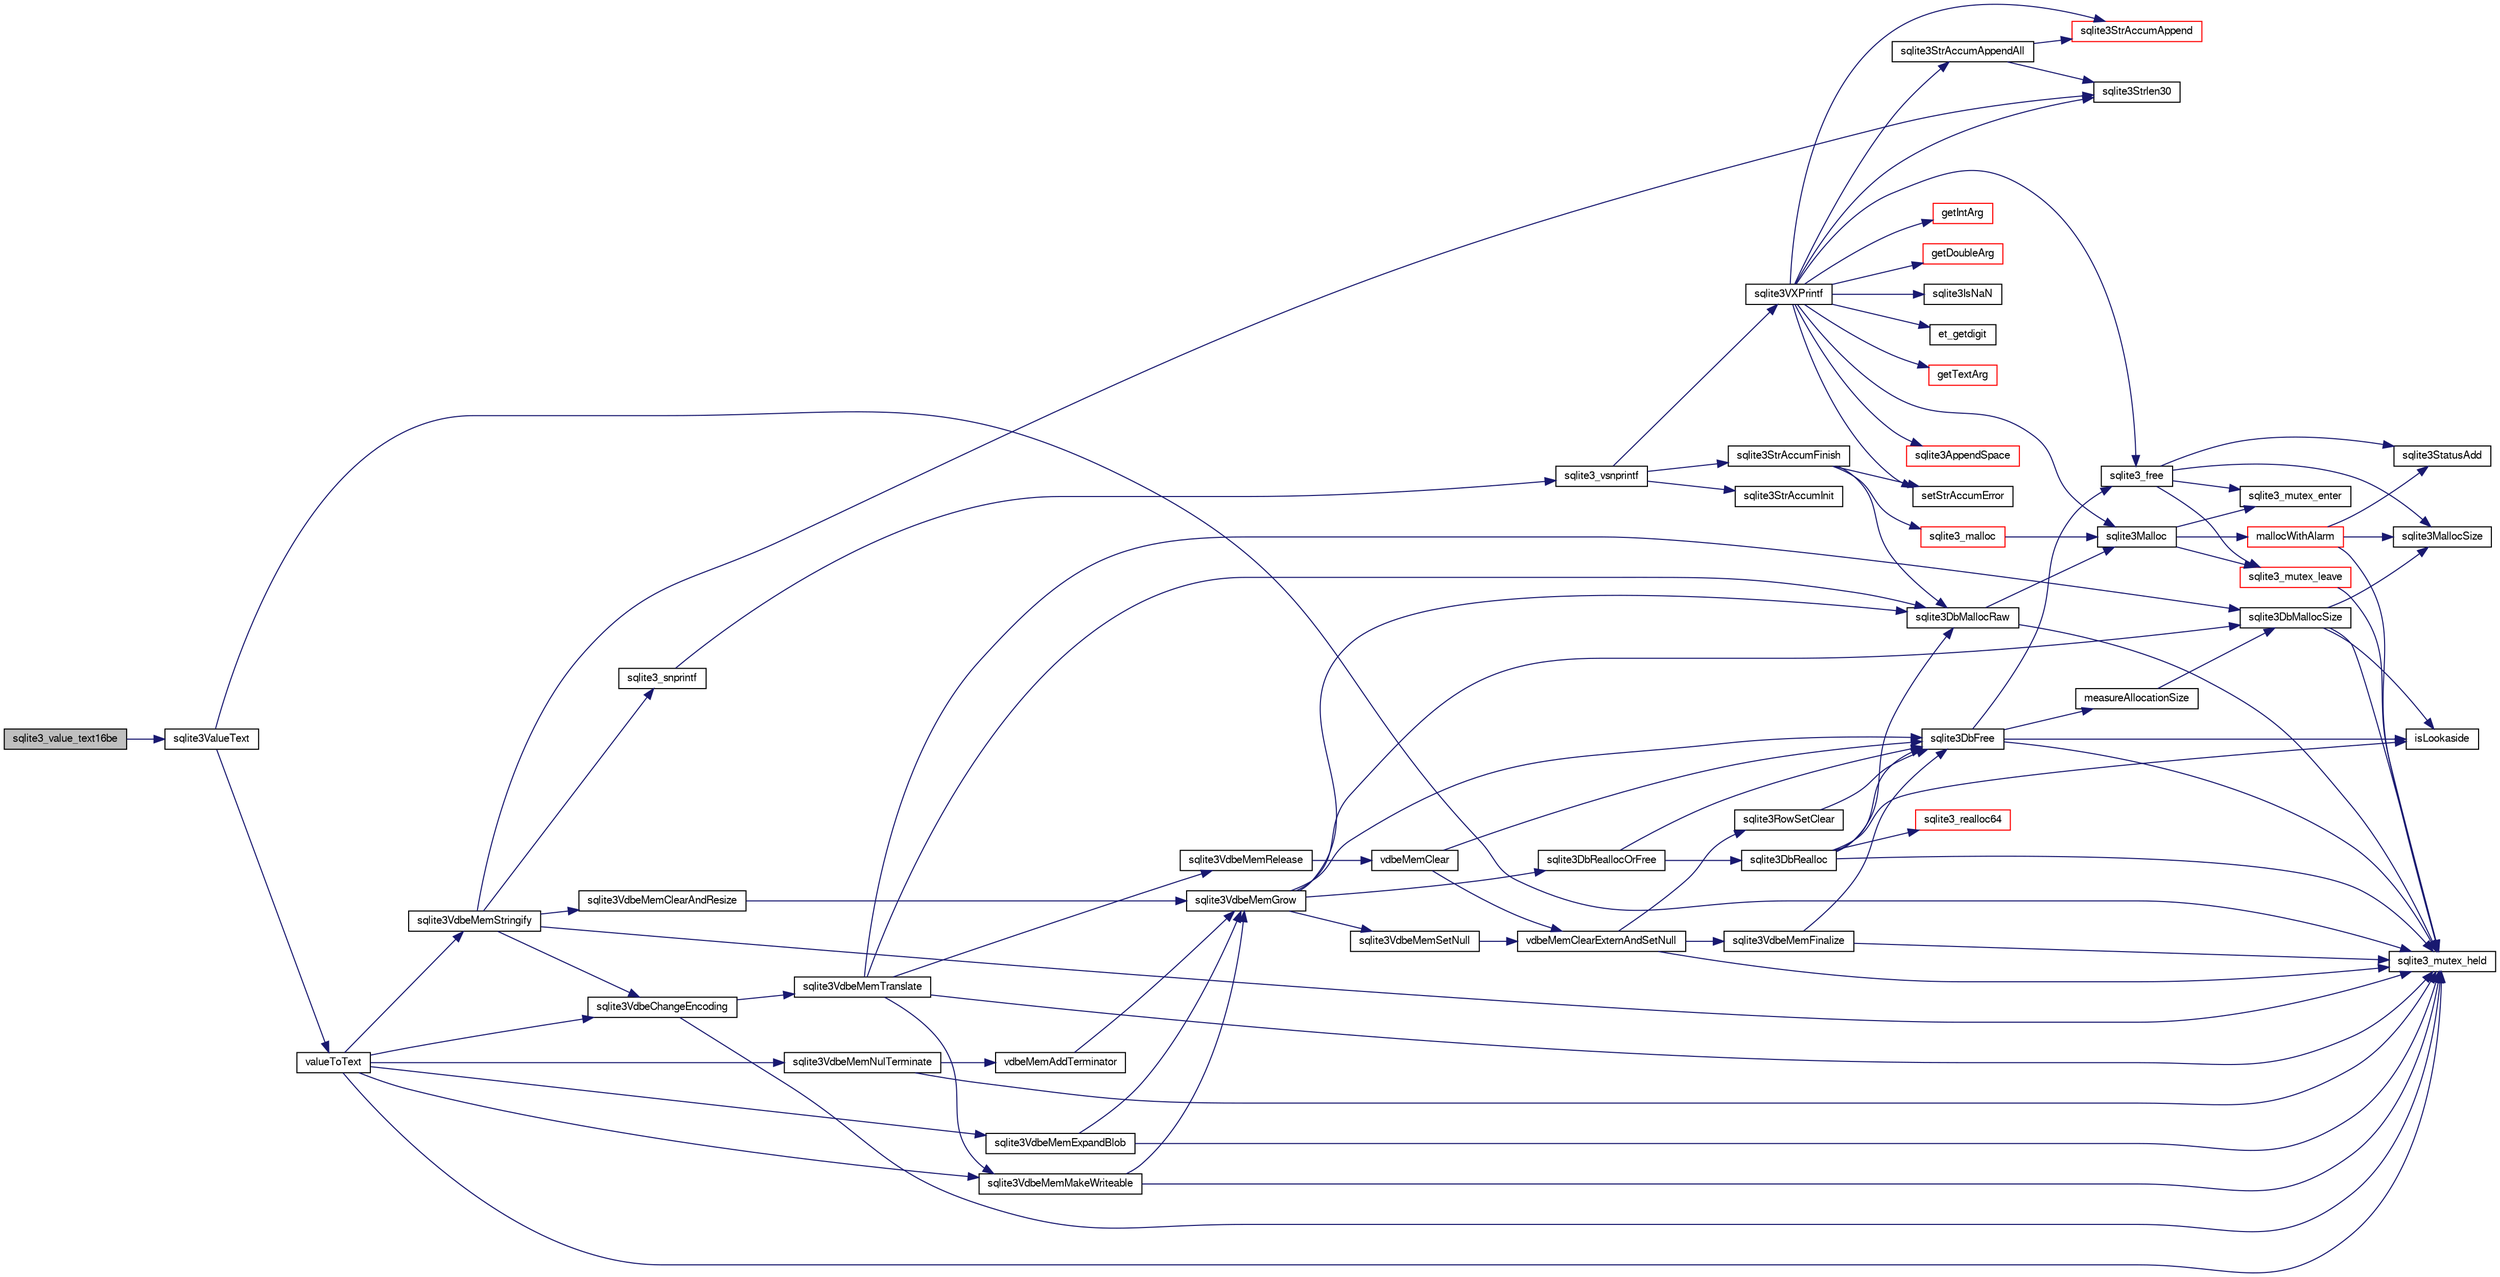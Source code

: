 digraph "sqlite3_value_text16be"
{
  edge [fontname="FreeSans",fontsize="10",labelfontname="FreeSans",labelfontsize="10"];
  node [fontname="FreeSans",fontsize="10",shape=record];
  rankdir="LR";
  Node399587 [label="sqlite3_value_text16be",height=0.2,width=0.4,color="black", fillcolor="grey75", style="filled", fontcolor="black"];
  Node399587 -> Node399588 [color="midnightblue",fontsize="10",style="solid",fontname="FreeSans"];
  Node399588 [label="sqlite3ValueText",height=0.2,width=0.4,color="black", fillcolor="white", style="filled",URL="$sqlite3_8c.html#ad567a94e52d1adf81f4857fdba00a59b"];
  Node399588 -> Node399589 [color="midnightblue",fontsize="10",style="solid",fontname="FreeSans"];
  Node399589 [label="sqlite3_mutex_held",height=0.2,width=0.4,color="black", fillcolor="white", style="filled",URL="$sqlite3_8c.html#acf77da68932b6bc163c5e68547ecc3e7"];
  Node399588 -> Node399590 [color="midnightblue",fontsize="10",style="solid",fontname="FreeSans"];
  Node399590 [label="valueToText",height=0.2,width=0.4,color="black", fillcolor="white", style="filled",URL="$sqlite3_8c.html#abded1c4848e5c5901949c02af499044c"];
  Node399590 -> Node399589 [color="midnightblue",fontsize="10",style="solid",fontname="FreeSans"];
  Node399590 -> Node399591 [color="midnightblue",fontsize="10",style="solid",fontname="FreeSans"];
  Node399591 [label="sqlite3VdbeMemExpandBlob",height=0.2,width=0.4,color="black", fillcolor="white", style="filled",URL="$sqlite3_8c.html#afa1d06c05f058623f190c05aac4a5c7c"];
  Node399591 -> Node399589 [color="midnightblue",fontsize="10",style="solid",fontname="FreeSans"];
  Node399591 -> Node399592 [color="midnightblue",fontsize="10",style="solid",fontname="FreeSans"];
  Node399592 [label="sqlite3VdbeMemGrow",height=0.2,width=0.4,color="black", fillcolor="white", style="filled",URL="$sqlite3_8c.html#aba753c9690ae0ba31b5100945cf29447"];
  Node399592 -> Node399593 [color="midnightblue",fontsize="10",style="solid",fontname="FreeSans"];
  Node399593 [label="sqlite3DbMallocSize",height=0.2,width=0.4,color="black", fillcolor="white", style="filled",URL="$sqlite3_8c.html#aa397e5a8a03495203a0767abf0a71f86"];
  Node399593 -> Node399594 [color="midnightblue",fontsize="10",style="solid",fontname="FreeSans"];
  Node399594 [label="sqlite3MallocSize",height=0.2,width=0.4,color="black", fillcolor="white", style="filled",URL="$sqlite3_8c.html#acf5d2a5f35270bafb050bd2def576955"];
  Node399593 -> Node399589 [color="midnightblue",fontsize="10",style="solid",fontname="FreeSans"];
  Node399593 -> Node399595 [color="midnightblue",fontsize="10",style="solid",fontname="FreeSans"];
  Node399595 [label="isLookaside",height=0.2,width=0.4,color="black", fillcolor="white", style="filled",URL="$sqlite3_8c.html#a770fa05ff9717b75e16f4d968a77b897"];
  Node399592 -> Node399596 [color="midnightblue",fontsize="10",style="solid",fontname="FreeSans"];
  Node399596 [label="sqlite3DbReallocOrFree",height=0.2,width=0.4,color="black", fillcolor="white", style="filled",URL="$sqlite3_8c.html#a532a9fd62eeb46b61885a0fff075231c"];
  Node399596 -> Node399597 [color="midnightblue",fontsize="10",style="solid",fontname="FreeSans"];
  Node399597 [label="sqlite3DbRealloc",height=0.2,width=0.4,color="black", fillcolor="white", style="filled",URL="$sqlite3_8c.html#ae028f4902a9d29bcaf310ff289ee87dc"];
  Node399597 -> Node399589 [color="midnightblue",fontsize="10",style="solid",fontname="FreeSans"];
  Node399597 -> Node399598 [color="midnightblue",fontsize="10",style="solid",fontname="FreeSans"];
  Node399598 [label="sqlite3DbMallocRaw",height=0.2,width=0.4,color="black", fillcolor="white", style="filled",URL="$sqlite3_8c.html#abbe8be0cf7175e11ddc3e2218fad924e"];
  Node399598 -> Node399589 [color="midnightblue",fontsize="10",style="solid",fontname="FreeSans"];
  Node399598 -> Node399599 [color="midnightblue",fontsize="10",style="solid",fontname="FreeSans"];
  Node399599 [label="sqlite3Malloc",height=0.2,width=0.4,color="black", fillcolor="white", style="filled",URL="$sqlite3_8c.html#a361a2eaa846b1885f123abe46f5d8b2b"];
  Node399599 -> Node399600 [color="midnightblue",fontsize="10",style="solid",fontname="FreeSans"];
  Node399600 [label="sqlite3_mutex_enter",height=0.2,width=0.4,color="black", fillcolor="white", style="filled",URL="$sqlite3_8c.html#a1c12cde690bd89f104de5cbad12a6bf5"];
  Node399599 -> Node399601 [color="midnightblue",fontsize="10",style="solid",fontname="FreeSans"];
  Node399601 [label="mallocWithAlarm",height=0.2,width=0.4,color="red", fillcolor="white", style="filled",URL="$sqlite3_8c.html#ab070d5cf8e48ec8a6a43cf025d48598b"];
  Node399601 -> Node399589 [color="midnightblue",fontsize="10",style="solid",fontname="FreeSans"];
  Node399601 -> Node399594 [color="midnightblue",fontsize="10",style="solid",fontname="FreeSans"];
  Node399601 -> Node399607 [color="midnightblue",fontsize="10",style="solid",fontname="FreeSans"];
  Node399607 [label="sqlite3StatusAdd",height=0.2,width=0.4,color="black", fillcolor="white", style="filled",URL="$sqlite3_8c.html#afa029f93586aeab4cc85360905dae9cd"];
  Node399599 -> Node399605 [color="midnightblue",fontsize="10",style="solid",fontname="FreeSans"];
  Node399605 [label="sqlite3_mutex_leave",height=0.2,width=0.4,color="red", fillcolor="white", style="filled",URL="$sqlite3_8c.html#a5838d235601dbd3c1fa993555c6bcc93"];
  Node399605 -> Node399589 [color="midnightblue",fontsize="10",style="solid",fontname="FreeSans"];
  Node399597 -> Node399595 [color="midnightblue",fontsize="10",style="solid",fontname="FreeSans"];
  Node399597 -> Node399608 [color="midnightblue",fontsize="10",style="solid",fontname="FreeSans"];
  Node399608 [label="sqlite3DbFree",height=0.2,width=0.4,color="black", fillcolor="white", style="filled",URL="$sqlite3_8c.html#ac70ab821a6607b4a1b909582dc37a069"];
  Node399608 -> Node399589 [color="midnightblue",fontsize="10",style="solid",fontname="FreeSans"];
  Node399608 -> Node399609 [color="midnightblue",fontsize="10",style="solid",fontname="FreeSans"];
  Node399609 [label="measureAllocationSize",height=0.2,width=0.4,color="black", fillcolor="white", style="filled",URL="$sqlite3_8c.html#a45731e644a22fdb756e2b6337224217a"];
  Node399609 -> Node399593 [color="midnightblue",fontsize="10",style="solid",fontname="FreeSans"];
  Node399608 -> Node399595 [color="midnightblue",fontsize="10",style="solid",fontname="FreeSans"];
  Node399608 -> Node399610 [color="midnightblue",fontsize="10",style="solid",fontname="FreeSans"];
  Node399610 [label="sqlite3_free",height=0.2,width=0.4,color="black", fillcolor="white", style="filled",URL="$sqlite3_8c.html#a6552349e36a8a691af5487999ab09519"];
  Node399610 -> Node399600 [color="midnightblue",fontsize="10",style="solid",fontname="FreeSans"];
  Node399610 -> Node399607 [color="midnightblue",fontsize="10",style="solid",fontname="FreeSans"];
  Node399610 -> Node399594 [color="midnightblue",fontsize="10",style="solid",fontname="FreeSans"];
  Node399610 -> Node399605 [color="midnightblue",fontsize="10",style="solid",fontname="FreeSans"];
  Node399597 -> Node399611 [color="midnightblue",fontsize="10",style="solid",fontname="FreeSans"];
  Node399611 [label="sqlite3_realloc64",height=0.2,width=0.4,color="red", fillcolor="white", style="filled",URL="$sqlite3_8c.html#a3765a714077ee547e811034236dc9ecd"];
  Node399596 -> Node399608 [color="midnightblue",fontsize="10",style="solid",fontname="FreeSans"];
  Node399592 -> Node399608 [color="midnightblue",fontsize="10",style="solid",fontname="FreeSans"];
  Node399592 -> Node399598 [color="midnightblue",fontsize="10",style="solid",fontname="FreeSans"];
  Node399592 -> Node399709 [color="midnightblue",fontsize="10",style="solid",fontname="FreeSans"];
  Node399709 [label="sqlite3VdbeMemSetNull",height=0.2,width=0.4,color="black", fillcolor="white", style="filled",URL="$sqlite3_8c.html#ae01092c23aebaf8a3ebdf3954609b410"];
  Node399709 -> Node399710 [color="midnightblue",fontsize="10",style="solid",fontname="FreeSans"];
  Node399710 [label="vdbeMemClearExternAndSetNull",height=0.2,width=0.4,color="black", fillcolor="white", style="filled",URL="$sqlite3_8c.html#a29c41a360fb0e86b817777daf061230c"];
  Node399710 -> Node399589 [color="midnightblue",fontsize="10",style="solid",fontname="FreeSans"];
  Node399710 -> Node399711 [color="midnightblue",fontsize="10",style="solid",fontname="FreeSans"];
  Node399711 [label="sqlite3VdbeMemFinalize",height=0.2,width=0.4,color="black", fillcolor="white", style="filled",URL="$sqlite3_8c.html#a2568220f48ddef81b1c43e401042d9d2"];
  Node399711 -> Node399589 [color="midnightblue",fontsize="10",style="solid",fontname="FreeSans"];
  Node399711 -> Node399608 [color="midnightblue",fontsize="10",style="solid",fontname="FreeSans"];
  Node399710 -> Node399712 [color="midnightblue",fontsize="10",style="solid",fontname="FreeSans"];
  Node399712 [label="sqlite3RowSetClear",height=0.2,width=0.4,color="black", fillcolor="white", style="filled",URL="$sqlite3_8c.html#ae153de0cd969511a607e26deeca80342"];
  Node399712 -> Node399608 [color="midnightblue",fontsize="10",style="solid",fontname="FreeSans"];
  Node399590 -> Node399865 [color="midnightblue",fontsize="10",style="solid",fontname="FreeSans"];
  Node399865 [label="sqlite3VdbeChangeEncoding",height=0.2,width=0.4,color="black", fillcolor="white", style="filled",URL="$sqlite3_8c.html#aa7cf8e488bf8cf9ec18528f52a40de31"];
  Node399865 -> Node399589 [color="midnightblue",fontsize="10",style="solid",fontname="FreeSans"];
  Node399865 -> Node399866 [color="midnightblue",fontsize="10",style="solid",fontname="FreeSans"];
  Node399866 [label="sqlite3VdbeMemTranslate",height=0.2,width=0.4,color="black", fillcolor="white", style="filled",URL="$sqlite3_8c.html#adc5f07459f00d96ec7591be255d029f5"];
  Node399866 -> Node399589 [color="midnightblue",fontsize="10",style="solid",fontname="FreeSans"];
  Node399866 -> Node399717 [color="midnightblue",fontsize="10",style="solid",fontname="FreeSans"];
  Node399717 [label="sqlite3VdbeMemMakeWriteable",height=0.2,width=0.4,color="black", fillcolor="white", style="filled",URL="$sqlite3_8c.html#afabdd8032205a36c69ad191c6bbb6a34"];
  Node399717 -> Node399589 [color="midnightblue",fontsize="10",style="solid",fontname="FreeSans"];
  Node399717 -> Node399592 [color="midnightblue",fontsize="10",style="solid",fontname="FreeSans"];
  Node399866 -> Node399598 [color="midnightblue",fontsize="10",style="solid",fontname="FreeSans"];
  Node399866 -> Node399714 [color="midnightblue",fontsize="10",style="solid",fontname="FreeSans"];
  Node399714 [label="sqlite3VdbeMemRelease",height=0.2,width=0.4,color="black", fillcolor="white", style="filled",URL="$sqlite3_8c.html#a90606361dbeba88159fd6ff03fcc10cc"];
  Node399714 -> Node399715 [color="midnightblue",fontsize="10",style="solid",fontname="FreeSans"];
  Node399715 [label="vdbeMemClear",height=0.2,width=0.4,color="black", fillcolor="white", style="filled",URL="$sqlite3_8c.html#a489eef6e55ad0dadf67578726b935d12"];
  Node399715 -> Node399710 [color="midnightblue",fontsize="10",style="solid",fontname="FreeSans"];
  Node399715 -> Node399608 [color="midnightblue",fontsize="10",style="solid",fontname="FreeSans"];
  Node399866 -> Node399593 [color="midnightblue",fontsize="10",style="solid",fontname="FreeSans"];
  Node399590 -> Node399717 [color="midnightblue",fontsize="10",style="solid",fontname="FreeSans"];
  Node399590 -> Node399867 [color="midnightblue",fontsize="10",style="solid",fontname="FreeSans"];
  Node399867 [label="sqlite3VdbeMemNulTerminate",height=0.2,width=0.4,color="black", fillcolor="white", style="filled",URL="$sqlite3_8c.html#ad72ffa8a87fad7797ceeca0682df6aa3"];
  Node399867 -> Node399589 [color="midnightblue",fontsize="10",style="solid",fontname="FreeSans"];
  Node399867 -> Node399868 [color="midnightblue",fontsize="10",style="solid",fontname="FreeSans"];
  Node399868 [label="vdbeMemAddTerminator",height=0.2,width=0.4,color="black", fillcolor="white", style="filled",URL="$sqlite3_8c.html#a01c7c7c70bf090b2882bce28aa35c4c9"];
  Node399868 -> Node399592 [color="midnightblue",fontsize="10",style="solid",fontname="FreeSans"];
  Node399590 -> Node399869 [color="midnightblue",fontsize="10",style="solid",fontname="FreeSans"];
  Node399869 [label="sqlite3VdbeMemStringify",height=0.2,width=0.4,color="black", fillcolor="white", style="filled",URL="$sqlite3_8c.html#aaf8a4e6bd1059297d279570e30b7680a"];
  Node399869 -> Node399589 [color="midnightblue",fontsize="10",style="solid",fontname="FreeSans"];
  Node399869 -> Node399713 [color="midnightblue",fontsize="10",style="solid",fontname="FreeSans"];
  Node399713 [label="sqlite3VdbeMemClearAndResize",height=0.2,width=0.4,color="black", fillcolor="white", style="filled",URL="$sqlite3_8c.html#add082be4aa46084ecdf023cfac898231"];
  Node399713 -> Node399592 [color="midnightblue",fontsize="10",style="solid",fontname="FreeSans"];
  Node399869 -> Node399783 [color="midnightblue",fontsize="10",style="solid",fontname="FreeSans"];
  Node399783 [label="sqlite3_snprintf",height=0.2,width=0.4,color="black", fillcolor="white", style="filled",URL="$sqlite3_8c.html#aa2695a752e971577f5784122f2013c40"];
  Node399783 -> Node399784 [color="midnightblue",fontsize="10",style="solid",fontname="FreeSans"];
  Node399784 [label="sqlite3_vsnprintf",height=0.2,width=0.4,color="black", fillcolor="white", style="filled",URL="$sqlite3_8c.html#a0862c03aea71d62847e452aa655add42"];
  Node399784 -> Node399637 [color="midnightblue",fontsize="10",style="solid",fontname="FreeSans"];
  Node399637 [label="sqlite3StrAccumInit",height=0.2,width=0.4,color="black", fillcolor="white", style="filled",URL="$sqlite3_8c.html#aabf95e113b9d54d519cd15a56215f560"];
  Node399784 -> Node399638 [color="midnightblue",fontsize="10",style="solid",fontname="FreeSans"];
  Node399638 [label="sqlite3VXPrintf",height=0.2,width=0.4,color="black", fillcolor="white", style="filled",URL="$sqlite3_8c.html#a63c25806c9bd4a2b76f9a0eb232c6bde"];
  Node399638 -> Node399639 [color="midnightblue",fontsize="10",style="solid",fontname="FreeSans"];
  Node399639 [label="sqlite3StrAccumAppend",height=0.2,width=0.4,color="red", fillcolor="white", style="filled",URL="$sqlite3_8c.html#a56664fa33def33c5a5245b623441d5e0"];
  Node399638 -> Node399646 [color="midnightblue",fontsize="10",style="solid",fontname="FreeSans"];
  Node399646 [label="getIntArg",height=0.2,width=0.4,color="red", fillcolor="white", style="filled",URL="$sqlite3_8c.html#abff258963dbd9205fb299851a64c67be"];
  Node399638 -> Node399599 [color="midnightblue",fontsize="10",style="solid",fontname="FreeSans"];
  Node399638 -> Node399642 [color="midnightblue",fontsize="10",style="solid",fontname="FreeSans"];
  Node399642 [label="setStrAccumError",height=0.2,width=0.4,color="black", fillcolor="white", style="filled",URL="$sqlite3_8c.html#a3dc479a1fc8ba1ab8edfe51f8a0b102c"];
  Node399638 -> Node399652 [color="midnightblue",fontsize="10",style="solid",fontname="FreeSans"];
  Node399652 [label="getDoubleArg",height=0.2,width=0.4,color="red", fillcolor="white", style="filled",URL="$sqlite3_8c.html#a1cf25120072c85bd261983b24c12c3d9"];
  Node399638 -> Node399656 [color="midnightblue",fontsize="10",style="solid",fontname="FreeSans"];
  Node399656 [label="sqlite3IsNaN",height=0.2,width=0.4,color="black", fillcolor="white", style="filled",URL="$sqlite3_8c.html#aed4d78203877c3486765ccbc7feebb50"];
  Node399638 -> Node399657 [color="midnightblue",fontsize="10",style="solid",fontname="FreeSans"];
  Node399657 [label="sqlite3Strlen30",height=0.2,width=0.4,color="black", fillcolor="white", style="filled",URL="$sqlite3_8c.html#a3dcd80ba41f1a308193dee74857b62a7"];
  Node399638 -> Node399658 [color="midnightblue",fontsize="10",style="solid",fontname="FreeSans"];
  Node399658 [label="et_getdigit",height=0.2,width=0.4,color="black", fillcolor="white", style="filled",URL="$sqlite3_8c.html#a40c5a308749ad07cc2397a53e081bff0"];
  Node399638 -> Node399659 [color="midnightblue",fontsize="10",style="solid",fontname="FreeSans"];
  Node399659 [label="getTextArg",height=0.2,width=0.4,color="red", fillcolor="white", style="filled",URL="$sqlite3_8c.html#afbb41850423ef20071cefaab0431e04d"];
  Node399638 -> Node399661 [color="midnightblue",fontsize="10",style="solid",fontname="FreeSans"];
  Node399661 [label="sqlite3StrAccumAppendAll",height=0.2,width=0.4,color="black", fillcolor="white", style="filled",URL="$sqlite3_8c.html#acaf8f3e4f99a3c3a4a77e9c987547289"];
  Node399661 -> Node399639 [color="midnightblue",fontsize="10",style="solid",fontname="FreeSans"];
  Node399661 -> Node399657 [color="midnightblue",fontsize="10",style="solid",fontname="FreeSans"];
  Node399638 -> Node399662 [color="midnightblue",fontsize="10",style="solid",fontname="FreeSans"];
  Node399662 [label="sqlite3AppendSpace",height=0.2,width=0.4,color="red", fillcolor="white", style="filled",URL="$sqlite3_8c.html#aefd38a5afc0020d4a93855c3ee7c63a8"];
  Node399638 -> Node399610 [color="midnightblue",fontsize="10",style="solid",fontname="FreeSans"];
  Node399784 -> Node399663 [color="midnightblue",fontsize="10",style="solid",fontname="FreeSans"];
  Node399663 [label="sqlite3StrAccumFinish",height=0.2,width=0.4,color="black", fillcolor="white", style="filled",URL="$sqlite3_8c.html#adb7f26b10ac1b847db6f000ef4c2e2ba"];
  Node399663 -> Node399598 [color="midnightblue",fontsize="10",style="solid",fontname="FreeSans"];
  Node399663 -> Node399664 [color="midnightblue",fontsize="10",style="solid",fontname="FreeSans"];
  Node399664 [label="sqlite3_malloc",height=0.2,width=0.4,color="red", fillcolor="white", style="filled",URL="$sqlite3_8c.html#ac79dba55fc32b6a840cf5a9769bce7cd"];
  Node399664 -> Node399599 [color="midnightblue",fontsize="10",style="solid",fontname="FreeSans"];
  Node399663 -> Node399642 [color="midnightblue",fontsize="10",style="solid",fontname="FreeSans"];
  Node399869 -> Node399657 [color="midnightblue",fontsize="10",style="solid",fontname="FreeSans"];
  Node399869 -> Node399865 [color="midnightblue",fontsize="10",style="solid",fontname="FreeSans"];
}
